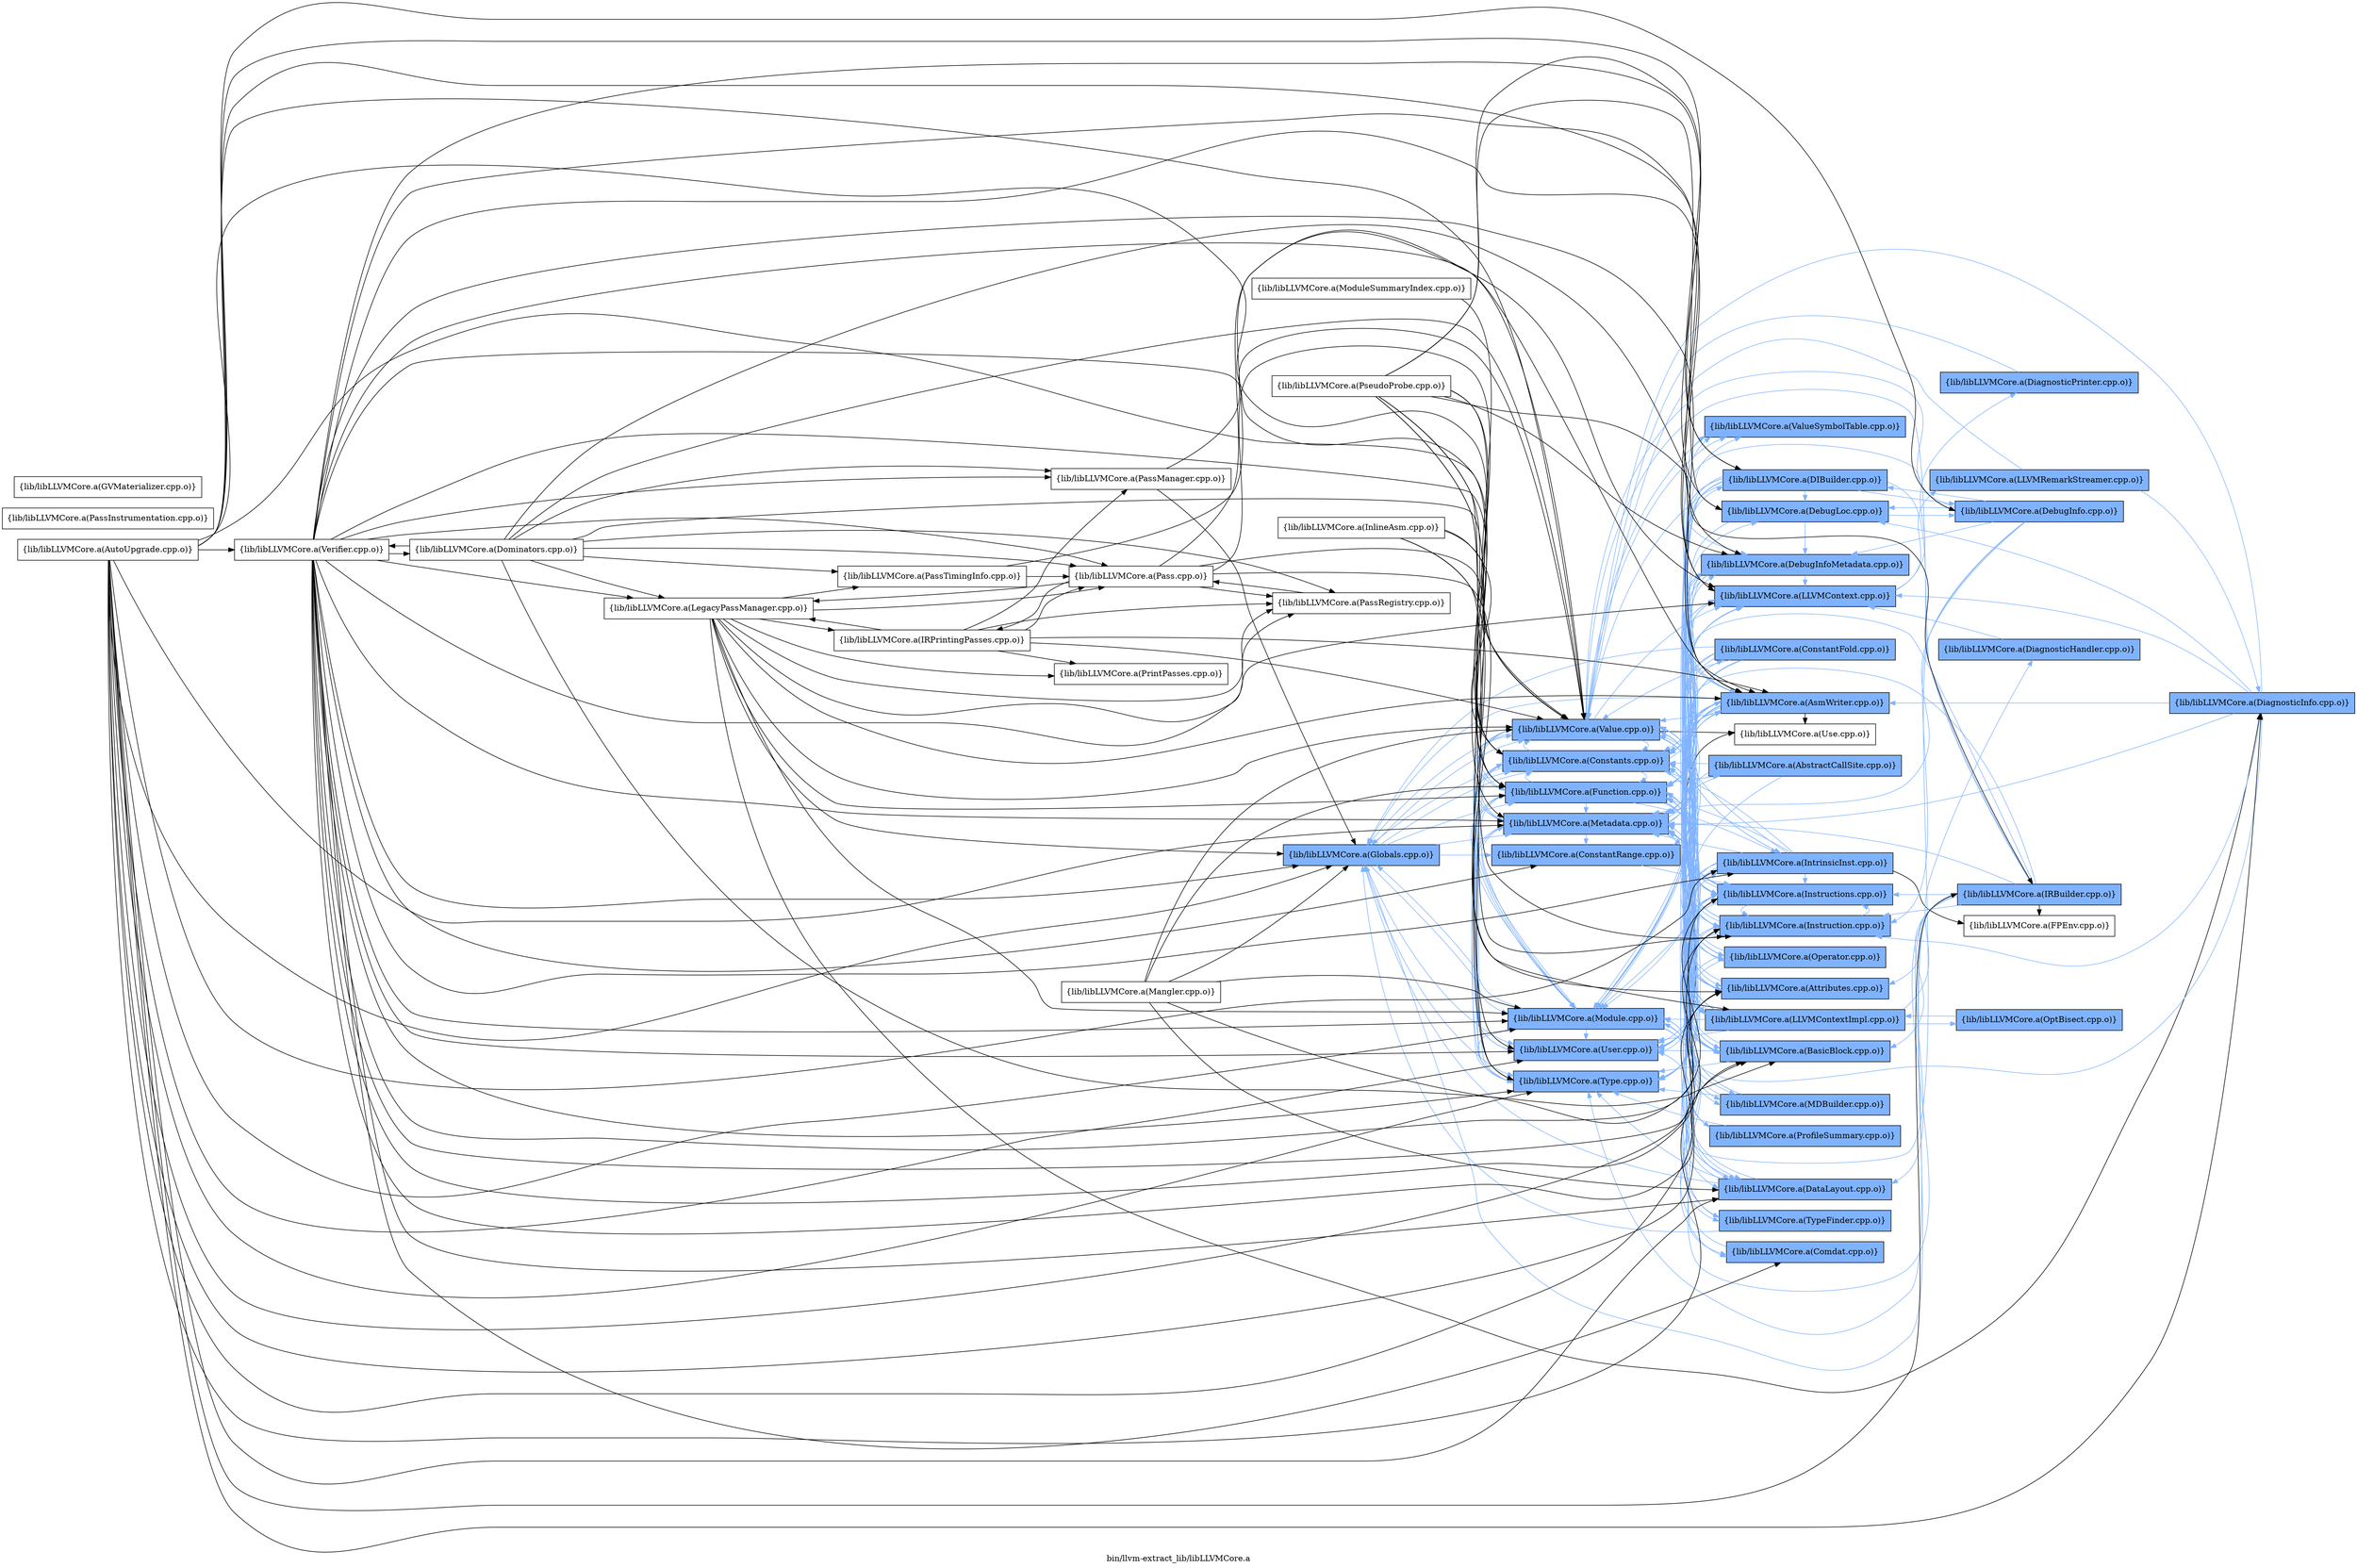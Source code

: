 digraph "bin/llvm-extract_lib/libLLVMCore.a" {
	label="bin/llvm-extract_lib/libLLVMCore.a";
	rankdir=LR;
	{ rank=same; Node0x55a597b49178;  }
	{ rank=same; Node0x55a597b43318; Node0x55a597b46fb8; Node0x55a597b499e8; Node0x55a597b43598; Node0x55a597b432c8; Node0x55a597b47198; Node0x55a597b45e88; Node0x55a597b45708;  }
	{ rank=same; Node0x55a597b48278; Node0x55a597b46298; Node0x55a597b477d8; Node0x55a597b44a88; Node0x55a597b45168; Node0x55a597b42dc8; Node0x55a597b48cc8; Node0x55a597b41158; Node0x55a597b468d8; Node0x55a597b474b8; Node0x55a597b46388; Node0x55a597b48098; Node0x55a597b471e8; Node0x55a597b46ab8; Node0x55a597b45de8; Node0x55a597b456b8; Node0x55a597b45938; Node0x55a597b42648; Node0x55a597b46f68; Node0x55a597b46978; Node0x55a597b458e8;  }
	{ rank=same; Node0x55a597b49b28; Node0x55a597b46d88; Node0x55a597b452f8; Node0x55a597b451b8; Node0x55a597b48ea8; Node0x55a597b45258; Node0x55a597b447b8;  }
	{ rank=same; Node0x55a597b49178;  }
	{ rank=same; Node0x55a597b43318; Node0x55a597b46fb8; Node0x55a597b499e8; Node0x55a597b43598; Node0x55a597b432c8; Node0x55a597b47198; Node0x55a597b45e88; Node0x55a597b45708;  }
	{ rank=same; Node0x55a597b48278; Node0x55a597b46298; Node0x55a597b477d8; Node0x55a597b44a88; Node0x55a597b45168; Node0x55a597b42dc8; Node0x55a597b48cc8; Node0x55a597b41158; Node0x55a597b468d8; Node0x55a597b474b8; Node0x55a597b46388; Node0x55a597b48098; Node0x55a597b471e8; Node0x55a597b46ab8; Node0x55a597b45de8; Node0x55a597b456b8; Node0x55a597b45938; Node0x55a597b42648; Node0x55a597b46f68; Node0x55a597b46978; Node0x55a597b458e8;  }
	{ rank=same; Node0x55a597b49b28; Node0x55a597b46d88; Node0x55a597b452f8; Node0x55a597b451b8; Node0x55a597b48ea8; Node0x55a597b45258; Node0x55a597b447b8;  }

	Node0x55a597b49178 [shape=record,shape=box,group=1,style=filled,fillcolor="0.600000 0.5 1",label="{lib/libLLVMCore.a(Globals.cpp.o)}"];
	Node0x55a597b49178 -> Node0x55a597b43318[color="0.600000 0.5 1"];
	Node0x55a597b49178 -> Node0x55a597b46fb8[color="0.600000 0.5 1"];
	Node0x55a597b49178 -> Node0x55a597b499e8[color="0.600000 0.5 1"];
	Node0x55a597b49178 -> Node0x55a597b43598[color="0.600000 0.5 1"];
	Node0x55a597b49178 -> Node0x55a597b432c8[color="0.600000 0.5 1"];
	Node0x55a597b49178 -> Node0x55a597b47198[color="0.600000 0.5 1"];
	Node0x55a597b49178 -> Node0x55a597b45e88[color="0.600000 0.5 1"];
	Node0x55a597b49178 -> Node0x55a597b45708[color="0.600000 0.5 1"];
	Node0x55a597b47fa8 [shape=record,shape=box,group=0,label="{lib/libLLVMCore.a(IRPrintingPasses.cpp.o)}"];
	Node0x55a597b47fa8 -> Node0x55a597b471e8;
	Node0x55a597b47fa8 -> Node0x55a597b47418;
	Node0x55a597b47fa8 -> Node0x55a597b43bd8;
	Node0x55a597b47fa8 -> Node0x55a597b44a38;
	Node0x55a597b47fa8 -> Node0x55a597b44268;
	Node0x55a597b47fa8 -> Node0x55a597b42968;
	Node0x55a597b47fa8 -> Node0x55a597b45708;
	Node0x55a597b474b8 [shape=record,shape=box,group=1,style=filled,fillcolor="0.600000 0.5 1",label="{lib/libLLVMCore.a(LLVMContext.cpp.o)}"];
	Node0x55a597b474b8 -> Node0x55a597b471e8[color="0.600000 0.5 1"];
	Node0x55a597b474b8 -> Node0x55a597b46d88[color="0.600000 0.5 1"];
	Node0x55a597b474b8 -> Node0x55a597b45938[color="0.600000 0.5 1"];
	Node0x55a597b474b8 -> Node0x55a597b452f8[color="0.600000 0.5 1"];
	Node0x55a597b47418 [shape=record,shape=box,group=0,label="{lib/libLLVMCore.a(LegacyPassManager.cpp.o)}"];
	Node0x55a597b47418 -> Node0x55a597b471e8;
	Node0x55a597b47418 -> Node0x55a597b499e8;
	Node0x55a597b47418 -> Node0x55a597b49178;
	Node0x55a597b47418 -> Node0x55a597b47fa8;
	Node0x55a597b47418 -> Node0x55a597b474b8;
	Node0x55a597b47418 -> Node0x55a597b45348;
	Node0x55a597b47418 -> Node0x55a597b432c8;
	Node0x55a597b47418 -> Node0x55a597b43bd8;
	Node0x55a597b47418 -> Node0x55a597b44268;
	Node0x55a597b47418 -> Node0x55a597b435e8;
	Node0x55a597b47418 -> Node0x55a597b42968;
	Node0x55a597b47418 -> Node0x55a597b45708;
	Node0x55a597b432c8 [shape=record,shape=box,group=1,style=filled,fillcolor="0.600000 0.5 1",label="{lib/libLLVMCore.a(Module.cpp.o)}"];
	Node0x55a597b432c8 -> Node0x55a597b471e8[color="0.600000 0.5 1"];
	Node0x55a597b432c8 -> Node0x55a597b42648[color="0.600000 0.5 1"];
	Node0x55a597b432c8 -> Node0x55a597b46fb8[color="0.600000 0.5 1"];
	Node0x55a597b432c8 -> Node0x55a597b499e8[color="0.600000 0.5 1"];
	Node0x55a597b432c8 -> Node0x55a597b48cc8[color="0.600000 0.5 1"];
	Node0x55a597b432c8 -> Node0x55a597b49178[color="0.600000 0.5 1"];
	Node0x55a597b432c8 -> Node0x55a597b474b8[color="0.600000 0.5 1"];
	Node0x55a597b432c8 -> Node0x55a597b43598[color="0.600000 0.5 1"];
	Node0x55a597b432c8 -> Node0x55a597b46f68[color="0.600000 0.5 1"];
	Node0x55a597b432c8 -> Node0x55a597b47198[color="0.600000 0.5 1"];
	Node0x55a597b432c8 -> Node0x55a597b46978[color="0.600000 0.5 1"];
	Node0x55a597b432c8 -> Node0x55a597b45e88[color="0.600000 0.5 1"];
	Node0x55a597b432c8 -> Node0x55a597b45708[color="0.600000 0.5 1"];
	Node0x55a597b432c8 -> Node0x55a597b48098[color="0.600000 0.5 1"];
	Node0x55a597b45708 [shape=record,shape=box,group=1,style=filled,fillcolor="0.600000 0.5 1",label="{lib/libLLVMCore.a(Value.cpp.o)}"];
	Node0x55a597b45708 -> Node0x55a597b45168[color="0.600000 0.5 1"];
	Node0x55a597b45708 -> Node0x55a597b42dc8[color="0.600000 0.5 1"];
	Node0x55a597b45708 -> Node0x55a597b46fb8[color="0.600000 0.5 1"];
	Node0x55a597b45708 -> Node0x55a597b499e8[color="0.600000 0.5 1"];
	Node0x55a597b45708 -> Node0x55a597b48cc8[color="0.600000 0.5 1"];
	Node0x55a597b45708 -> Node0x55a597b49178[color="0.600000 0.5 1"];
	Node0x55a597b45708 -> Node0x55a597b477d8[color="0.600000 0.5 1"];
	Node0x55a597b45708 -> Node0x55a597b48278[color="0.600000 0.5 1"];
	Node0x55a597b45708 -> Node0x55a597b474b8[color="0.600000 0.5 1"];
	Node0x55a597b45708 -> Node0x55a597b45938[color="0.600000 0.5 1"];
	Node0x55a597b45708 -> Node0x55a597b43598[color="0.600000 0.5 1"];
	Node0x55a597b45708 -> Node0x55a597b44a88[color="0.600000 0.5 1"];
	Node0x55a597b45708 -> Node0x55a597b47198[color="0.600000 0.5 1"];
	Node0x55a597b45708 -> Node0x55a597b458e8;
	Node0x55a597b45708 -> Node0x55a597b45e88[color="0.600000 0.5 1"];
	Node0x55a597b45708 -> Node0x55a597b48098[color="0.600000 0.5 1"];
	Node0x55a597b43bd8 [shape=record,shape=box,group=0,label="{lib/libLLVMCore.a(Pass.cpp.o)}"];
	Node0x55a597b43bd8 -> Node0x55a597b45168;
	Node0x55a597b43bd8 -> Node0x55a597b499e8;
	Node0x55a597b43bd8 -> Node0x55a597b47fa8;
	Node0x55a597b43bd8 -> Node0x55a597b474b8;
	Node0x55a597b43bd8 -> Node0x55a597b47418;
	Node0x55a597b43bd8 -> Node0x55a597b44268;
	Node0x55a597b43bd8 -> Node0x55a597b45708;
	Node0x55a597b44a38 [shape=record,shape=box,group=0,label="{lib/libLLVMCore.a(PassManager.cpp.o)}"];
	Node0x55a597b44a38 -> Node0x55a597b49178;
	Node0x55a597b44a38 -> Node0x55a597b45708;
	Node0x55a597b44268 [shape=record,shape=box,group=0,label="{lib/libLLVMCore.a(PassRegistry.cpp.o)}"];
	Node0x55a597b44268 -> Node0x55a597b43bd8;
	Node0x55a597b45168 [shape=record,shape=box,group=1,style=filled,fillcolor="0.600000 0.5 1",label="{lib/libLLVMCore.a(Attributes.cpp.o)}"];
	Node0x55a597b45168 -> Node0x55a597b471e8[color="0.600000 0.5 1"];
	Node0x55a597b45168 -> Node0x55a597b499e8[color="0.600000 0.5 1"];
	Node0x55a597b42648 [shape=record,shape=box,group=1,style=filled,fillcolor="0.600000 0.5 1",label="{lib/libLLVMCore.a(Comdat.cpp.o)}"];
	Node0x55a597b42648 -> Node0x55a597b432c8[color="0.600000 0.5 1"];
	Node0x55a597b43318 [shape=record,shape=box,group=1,style=filled,fillcolor="0.600000 0.5 1",label="{lib/libLLVMCore.a(ConstantRange.cpp.o)}"];
	Node0x55a597b43318 -> Node0x55a597b48278[color="0.600000 0.5 1"];
	Node0x55a597b46fb8 [shape=record,shape=box,group=1,style=filled,fillcolor="0.600000 0.5 1",label="{lib/libLLVMCore.a(Constants.cpp.o)}"];
	Node0x55a597b46fb8 -> Node0x55a597b46298[color="0.600000 0.5 1"];
	Node0x55a597b46fb8 -> Node0x55a597b499e8[color="0.600000 0.5 1"];
	Node0x55a597b46fb8 -> Node0x55a597b49178[color="0.600000 0.5 1"];
	Node0x55a597b46fb8 -> Node0x55a597b477d8[color="0.600000 0.5 1"];
	Node0x55a597b46fb8 -> Node0x55a597b48278[color="0.600000 0.5 1"];
	Node0x55a597b46fb8 -> Node0x55a597b44a88[color="0.600000 0.5 1"];
	Node0x55a597b46fb8 -> Node0x55a597b47198[color="0.600000 0.5 1"];
	Node0x55a597b46fb8 -> Node0x55a597b45e88[color="0.600000 0.5 1"];
	Node0x55a597b46fb8 -> Node0x55a597b45708[color="0.600000 0.5 1"];
	Node0x55a597b45de8 [shape=record,shape=box,group=1,style=filled,fillcolor="0.600000 0.5 1",label="{lib/libLLVMCore.a(DebugLoc.cpp.o)}"];
	Node0x55a597b45de8 -> Node0x55a597b46ab8[color="0.600000 0.5 1"];
	Node0x55a597b45de8 -> Node0x55a597b451b8[color="0.600000 0.5 1"];
	Node0x55a597b45de8 -> Node0x55a597b43598[color="0.600000 0.5 1"];
	Node0x55a597b499e8 [shape=record,shape=box,group=1,style=filled,fillcolor="0.600000 0.5 1",label="{lib/libLLVMCore.a(Function.cpp.o)}"];
	Node0x55a597b499e8 -> Node0x55a597b45168[color="0.600000 0.5 1"];
	Node0x55a597b499e8 -> Node0x55a597b42dc8[color="0.600000 0.5 1"];
	Node0x55a597b499e8 -> Node0x55a597b46fb8[color="0.600000 0.5 1"];
	Node0x55a597b499e8 -> Node0x55a597b48cc8[color="0.600000 0.5 1"];
	Node0x55a597b499e8 -> Node0x55a597b41158[color="0.600000 0.5 1"];
	Node0x55a597b499e8 -> Node0x55a597b48278[color="0.600000 0.5 1"];
	Node0x55a597b499e8 -> Node0x55a597b468d8[color="0.600000 0.5 1"];
	Node0x55a597b499e8 -> Node0x55a597b474b8[color="0.600000 0.5 1"];
	Node0x55a597b499e8 -> Node0x55a597b46388[color="0.600000 0.5 1"];
	Node0x55a597b499e8 -> Node0x55a597b43598[color="0.600000 0.5 1"];
	Node0x55a597b499e8 -> Node0x55a597b432c8[color="0.600000 0.5 1"];
	Node0x55a597b499e8 -> Node0x55a597b47198[color="0.600000 0.5 1"];
	Node0x55a597b499e8 -> Node0x55a597b45e88[color="0.600000 0.5 1"];
	Node0x55a597b499e8 -> Node0x55a597b45708[color="0.600000 0.5 1"];
	Node0x55a597b499e8 -> Node0x55a597b48098[color="0.600000 0.5 1"];
	Node0x55a597b477d8 [shape=record,shape=box,group=1,style=filled,fillcolor="0.600000 0.5 1",label="{lib/libLLVMCore.a(Instruction.cpp.o)}"];
	Node0x55a597b477d8 -> Node0x55a597b45168[color="0.600000 0.5 1"];
	Node0x55a597b477d8 -> Node0x55a597b42dc8[color="0.600000 0.5 1"];
	Node0x55a597b477d8 -> Node0x55a597b46fb8[color="0.600000 0.5 1"];
	Node0x55a597b477d8 -> Node0x55a597b48278[color="0.600000 0.5 1"];
	Node0x55a597b477d8 -> Node0x55a597b43598[color="0.600000 0.5 1"];
	Node0x55a597b477d8 -> Node0x55a597b45e88[color="0.600000 0.5 1"];
	Node0x55a597b477d8 -> Node0x55a597b45708[color="0.600000 0.5 1"];
	Node0x55a597b48278 [shape=record,shape=box,group=1,style=filled,fillcolor="0.600000 0.5 1",label="{lib/libLLVMCore.a(Instructions.cpp.o)}"];
	Node0x55a597b48278 -> Node0x55a597b45168[color="0.600000 0.5 1"];
	Node0x55a597b48278 -> Node0x55a597b42dc8[color="0.600000 0.5 1"];
	Node0x55a597b48278 -> Node0x55a597b46fb8[color="0.600000 0.5 1"];
	Node0x55a597b48278 -> Node0x55a597b499e8[color="0.600000 0.5 1"];
	Node0x55a597b48278 -> Node0x55a597b48cc8[color="0.600000 0.5 1"];
	Node0x55a597b48278 -> Node0x55a597b477d8[color="0.600000 0.5 1"];
	Node0x55a597b48278 -> Node0x55a597b45938[color="0.600000 0.5 1"];
	Node0x55a597b48278 -> Node0x55a597b46388[color="0.600000 0.5 1"];
	Node0x55a597b48278 -> Node0x55a597b43598[color="0.600000 0.5 1"];
	Node0x55a597b48278 -> Node0x55a597b432c8[color="0.600000 0.5 1"];
	Node0x55a597b48278 -> Node0x55a597b44a88[color="0.600000 0.5 1"];
	Node0x55a597b48278 -> Node0x55a597b47198[color="0.600000 0.5 1"];
	Node0x55a597b48278 -> Node0x55a597b45e88[color="0.600000 0.5 1"];
	Node0x55a597b48278 -> Node0x55a597b45708[color="0.600000 0.5 1"];
	Node0x55a597b43598 [shape=record,shape=box,group=1,style=filled,fillcolor="0.600000 0.5 1",label="{lib/libLLVMCore.a(Metadata.cpp.o)}"];
	Node0x55a597b43598 -> Node0x55a597b471e8[color="0.600000 0.5 1"];
	Node0x55a597b43598 -> Node0x55a597b43318[color="0.600000 0.5 1"];
	Node0x55a597b43598 -> Node0x55a597b46fb8[color="0.600000 0.5 1"];
	Node0x55a597b43598 -> Node0x55a597b46ab8[color="0.600000 0.5 1"];
	Node0x55a597b43598 -> Node0x55a597b45de8[color="0.600000 0.5 1"];
	Node0x55a597b43598 -> Node0x55a597b456b8[color="0.600000 0.5 1"];
	Node0x55a597b43598 -> Node0x55a597b474b8[color="0.600000 0.5 1"];
	Node0x55a597b43598 -> Node0x55a597b45938[color="0.600000 0.5 1"];
	Node0x55a597b43598 -> Node0x55a597b46388[color="0.600000 0.5 1"];
	Node0x55a597b43598 -> Node0x55a597b432c8[color="0.600000 0.5 1"];
	Node0x55a597b43598 -> Node0x55a597b47198[color="0.600000 0.5 1"];
	Node0x55a597b43598 -> Node0x55a597b45708[color="0.600000 0.5 1"];
	Node0x55a597b42698 [shape=record,shape=box,group=0,label="{lib/libLLVMCore.a(ModuleSummaryIndex.cpp.o)}"];
	Node0x55a597b42698 -> Node0x55a597b45708;
	Node0x55a597b44a88 [shape=record,shape=box,group=1,style=filled,fillcolor="0.600000 0.5 1",label="{lib/libLLVMCore.a(Operator.cpp.o)}"];
	Node0x55a597b44a88 -> Node0x55a597b46fb8[color="0.600000 0.5 1"];
	Node0x55a597b44a88 -> Node0x55a597b499e8[color="0.600000 0.5 1"];
	Node0x55a597b44a88 -> Node0x55a597b48cc8[color="0.600000 0.5 1"];
	Node0x55a597b44a88 -> Node0x55a597b47198[color="0.600000 0.5 1"];
	Node0x55a597b47198 [shape=record,shape=box,group=1,style=filled,fillcolor="0.600000 0.5 1",label="{lib/libLLVMCore.a(Type.cpp.o)}"];
	Node0x55a597b47198 -> Node0x55a597b46fb8[color="0.600000 0.5 1"];
	Node0x55a597b45e88 [shape=record,shape=box,group=1,style=filled,fillcolor="0.600000 0.5 1",label="{lib/libLLVMCore.a(User.cpp.o)}"];
	Node0x55a597b45e88 -> Node0x55a597b468d8[color="0.600000 0.5 1"];
	Node0x55a597b45e88 -> Node0x55a597b458e8;
	Node0x55a597b471e8 [shape=record,shape=box,group=1,style=filled,fillcolor="0.600000 0.5 1",label="{lib/libLLVMCore.a(AsmWriter.cpp.o)}"];
	Node0x55a597b471e8 -> Node0x55a597b45168[color="0.600000 0.5 1"];
	Node0x55a597b471e8 -> Node0x55a597b42dc8[color="0.600000 0.5 1"];
	Node0x55a597b471e8 -> Node0x55a597b42648[color="0.600000 0.5 1"];
	Node0x55a597b471e8 -> Node0x55a597b43318[color="0.600000 0.5 1"];
	Node0x55a597b471e8 -> Node0x55a597b46fb8[color="0.600000 0.5 1"];
	Node0x55a597b471e8 -> Node0x55a597b46ab8[color="0.600000 0.5 1"];
	Node0x55a597b471e8 -> Node0x55a597b499e8[color="0.600000 0.5 1"];
	Node0x55a597b471e8 -> Node0x55a597b49178[color="0.600000 0.5 1"];
	Node0x55a597b471e8 -> Node0x55a597b477d8[color="0.600000 0.5 1"];
	Node0x55a597b471e8 -> Node0x55a597b48278[color="0.600000 0.5 1"];
	Node0x55a597b471e8 -> Node0x55a597b468d8[color="0.600000 0.5 1"];
	Node0x55a597b471e8 -> Node0x55a597b474b8[color="0.600000 0.5 1"];
	Node0x55a597b471e8 -> Node0x55a597b43598[color="0.600000 0.5 1"];
	Node0x55a597b471e8 -> Node0x55a597b432c8[color="0.600000 0.5 1"];
	Node0x55a597b471e8 -> Node0x55a597b44a88[color="0.600000 0.5 1"];
	Node0x55a597b471e8 -> Node0x55a597b47198[color="0.600000 0.5 1"];
	Node0x55a597b471e8 -> Node0x55a597b46978[color="0.600000 0.5 1"];
	Node0x55a597b471e8 -> Node0x55a597b458e8;
	Node0x55a597b471e8 -> Node0x55a597b45e88[color="0.600000 0.5 1"];
	Node0x55a597b471e8 -> Node0x55a597b45708[color="0.600000 0.5 1"];
	Node0x55a597b458e8 [shape=record,shape=box,group=0,label="{lib/libLLVMCore.a(Use.cpp.o)}"];
	Node0x55a597b42dc8 [shape=record,shape=box,group=1,style=filled,fillcolor="0.600000 0.5 1",label="{lib/libLLVMCore.a(BasicBlock.cpp.o)}"];
	Node0x55a597b42dc8 -> Node0x55a597b46fb8[color="0.600000 0.5 1"];
	Node0x55a597b42dc8 -> Node0x55a597b477d8[color="0.600000 0.5 1"];
	Node0x55a597b42dc8 -> Node0x55a597b48278[color="0.600000 0.5 1"];
	Node0x55a597b42dc8 -> Node0x55a597b43598[color="0.600000 0.5 1"];
	Node0x55a597b42dc8 -> Node0x55a597b47198[color="0.600000 0.5 1"];
	Node0x55a597b42dc8 -> Node0x55a597b45e88[color="0.600000 0.5 1"];
	Node0x55a597b42dc8 -> Node0x55a597b45708[color="0.600000 0.5 1"];
	Node0x55a597b42dc8 -> Node0x55a597b48098[color="0.600000 0.5 1"];
	Node0x55a597b46ab8 [shape=record,shape=box,group=1,style=filled,fillcolor="0.600000 0.5 1",label="{lib/libLLVMCore.a(DebugInfoMetadata.cpp.o)}"];
	Node0x55a597b46ab8 -> Node0x55a597b46fb8[color="0.600000 0.5 1"];
	Node0x55a597b46ab8 -> Node0x55a597b474b8[color="0.600000 0.5 1"];
	Node0x55a597b46ab8 -> Node0x55a597b45938[color="0.600000 0.5 1"];
	Node0x55a597b46ab8 -> Node0x55a597b43598[color="0.600000 0.5 1"];
	Node0x55a597b46ab8 -> Node0x55a597b47198[color="0.600000 0.5 1"];
	Node0x55a597b468d8 [shape=record,shape=box,group=1,style=filled,fillcolor="0.600000 0.5 1",label="{lib/libLLVMCore.a(IntrinsicInst.cpp.o)}"];
	Node0x55a597b468d8 -> Node0x55a597b42dc8[color="0.600000 0.5 1"];
	Node0x55a597b468d8 -> Node0x55a597b46fb8[color="0.600000 0.5 1"];
	Node0x55a597b468d8 -> Node0x55a597b46ab8[color="0.600000 0.5 1"];
	Node0x55a597b468d8 -> Node0x55a597b499e8[color="0.600000 0.5 1"];
	Node0x55a597b468d8 -> Node0x55a597b48cc8[color="0.600000 0.5 1"];
	Node0x55a597b468d8 -> Node0x55a597b49b28;
	Node0x55a597b468d8 -> Node0x55a597b477d8[color="0.600000 0.5 1"];
	Node0x55a597b468d8 -> Node0x55a597b48278[color="0.600000 0.5 1"];
	Node0x55a597b468d8 -> Node0x55a597b43598[color="0.600000 0.5 1"];
	Node0x55a597b468d8 -> Node0x55a597b432c8[color="0.600000 0.5 1"];
	Node0x55a597b468d8 -> Node0x55a597b47198[color="0.600000 0.5 1"];
	Node0x55a597b468d8 -> Node0x55a597b45e88[color="0.600000 0.5 1"];
	Node0x55a597b468d8 -> Node0x55a597b45708[color="0.600000 0.5 1"];
	Node0x55a597b46978 [shape=record,shape=box,group=1,style=filled,fillcolor="0.600000 0.5 1",label="{lib/libLLVMCore.a(TypeFinder.cpp.o)}"];
	Node0x55a597b46978 -> Node0x55a597b499e8[color="0.600000 0.5 1"];
	Node0x55a597b46978 -> Node0x55a597b49178[color="0.600000 0.5 1"];
	Node0x55a597b46978 -> Node0x55a597b43598[color="0.600000 0.5 1"];
	Node0x55a597b48098 [shape=record,shape=box,group=1,style=filled,fillcolor="0.600000 0.5 1",label="{lib/libLLVMCore.a(ValueSymbolTable.cpp.o)}"];
	Node0x55a597b48098 -> Node0x55a597b45708[color="0.600000 0.5 1"];
	Node0x55a597b46298 [shape=record,shape=box,group=1,style=filled,fillcolor="0.600000 0.5 1",label="{lib/libLLVMCore.a(ConstantFold.cpp.o)}"];
	Node0x55a597b46298 -> Node0x55a597b46fb8[color="0.600000 0.5 1"];
	Node0x55a597b46298 -> Node0x55a597b499e8[color="0.600000 0.5 1"];
	Node0x55a597b46298 -> Node0x55a597b49178[color="0.600000 0.5 1"];
	Node0x55a597b46298 -> Node0x55a597b48278[color="0.600000 0.5 1"];
	Node0x55a597b46298 -> Node0x55a597b432c8[color="0.600000 0.5 1"];
	Node0x55a597b46298 -> Node0x55a597b44a88[color="0.600000 0.5 1"];
	Node0x55a597b46298 -> Node0x55a597b47198[color="0.600000 0.5 1"];
	Node0x55a597b46298 -> Node0x55a597b45708[color="0.600000 0.5 1"];
	Node0x55a597b45938 [shape=record,shape=box,group=1,style=filled,fillcolor="0.600000 0.5 1",label="{lib/libLLVMCore.a(LLVMContextImpl.cpp.o)}"];
	Node0x55a597b45938 -> Node0x55a597b471e8[color="0.600000 0.5 1"];
	Node0x55a597b45938 -> Node0x55a597b46fb8[color="0.600000 0.5 1"];
	Node0x55a597b45938 -> Node0x55a597b46ab8[color="0.600000 0.5 1"];
	Node0x55a597b45938 -> Node0x55a597b474b8[color="0.600000 0.5 1"];
	Node0x55a597b45938 -> Node0x55a597b45258[color="0.600000 0.5 1"];
	Node0x55a597b45938 -> Node0x55a597b43598[color="0.600000 0.5 1"];
	Node0x55a597b45938 -> Node0x55a597b432c8[color="0.600000 0.5 1"];
	Node0x55a597b45938 -> Node0x55a597b447b8[color="0.600000 0.5 1"];
	Node0x55a597b45938 -> Node0x55a597b45e88[color="0.600000 0.5 1"];
	Node0x55a597b45938 -> Node0x55a597b45708[color="0.600000 0.5 1"];
	Node0x55a597b451b8 [shape=record,shape=box,group=1,style=filled,fillcolor="0.600000 0.5 1",label="{lib/libLLVMCore.a(DebugInfo.cpp.o)}"];
	Node0x55a597b451b8 -> Node0x55a597b46ab8[color="0.600000 0.5 1"];
	Node0x55a597b451b8 -> Node0x55a597b45de8[color="0.600000 0.5 1"];
	Node0x55a597b451b8 -> Node0x55a597b456b8[color="0.600000 0.5 1"];
	Node0x55a597b451b8 -> Node0x55a597b499e8[color="0.600000 0.5 1"];
	Node0x55a597b451b8 -> Node0x55a597b477d8[color="0.600000 0.5 1"];
	Node0x55a597b451b8 -> Node0x55a597b43598[color="0.600000 0.5 1"];
	Node0x55a597b451b8 -> Node0x55a597b432c8[color="0.600000 0.5 1"];
	Node0x55a597b451b8 -> Node0x55a597b45708[color="0.600000 0.5 1"];
	Node0x55a597b456b8 [shape=record,shape=box,group=1,style=filled,fillcolor="0.600000 0.5 1",label="{lib/libLLVMCore.a(DIBuilder.cpp.o)}"];
	Node0x55a597b456b8 -> Node0x55a597b45168[color="0.600000 0.5 1"];
	Node0x55a597b456b8 -> Node0x55a597b42dc8[color="0.600000 0.5 1"];
	Node0x55a597b456b8 -> Node0x55a597b46fb8[color="0.600000 0.5 1"];
	Node0x55a597b456b8 -> Node0x55a597b46ab8[color="0.600000 0.5 1"];
	Node0x55a597b456b8 -> Node0x55a597b45de8[color="0.600000 0.5 1"];
	Node0x55a597b456b8 -> Node0x55a597b451b8[color="0.600000 0.5 1"];
	Node0x55a597b456b8 -> Node0x55a597b499e8[color="0.600000 0.5 1"];
	Node0x55a597b456b8 -> Node0x55a597b48ea8[color="0.600000 0.5 1"];
	Node0x55a597b456b8 -> Node0x55a597b477d8[color="0.600000 0.5 1"];
	Node0x55a597b456b8 -> Node0x55a597b48278[color="0.600000 0.5 1"];
	Node0x55a597b456b8 -> Node0x55a597b43598[color="0.600000 0.5 1"];
	Node0x55a597b456b8 -> Node0x55a597b432c8[color="0.600000 0.5 1"];
	Node0x55a597b456b8 -> Node0x55a597b47198[color="0.600000 0.5 1"];
	Node0x55a597b456b8 -> Node0x55a597b45e88[color="0.600000 0.5 1"];
	Node0x55a597b456b8 -> Node0x55a597b45708[color="0.600000 0.5 1"];
	Node0x55a597b48ea8 [shape=record,shape=box,group=1,style=filled,fillcolor="0.600000 0.5 1",label="{lib/libLLVMCore.a(IRBuilder.cpp.o)}"];
	Node0x55a597b48ea8 -> Node0x55a597b45168[color="0.600000 0.5 1"];
	Node0x55a597b48ea8 -> Node0x55a597b42dc8[color="0.600000 0.5 1"];
	Node0x55a597b48ea8 -> Node0x55a597b46fb8[color="0.600000 0.5 1"];
	Node0x55a597b48ea8 -> Node0x55a597b499e8[color="0.600000 0.5 1"];
	Node0x55a597b48ea8 -> Node0x55a597b48cc8[color="0.600000 0.5 1"];
	Node0x55a597b48ea8 -> Node0x55a597b49178[color="0.600000 0.5 1"];
	Node0x55a597b48ea8 -> Node0x55a597b49b28;
	Node0x55a597b48ea8 -> Node0x55a597b477d8[color="0.600000 0.5 1"];
	Node0x55a597b48ea8 -> Node0x55a597b48278[color="0.600000 0.5 1"];
	Node0x55a597b48ea8 -> Node0x55a597b43598[color="0.600000 0.5 1"];
	Node0x55a597b48ea8 -> Node0x55a597b47198[color="0.600000 0.5 1"];
	Node0x55a597b48ea8 -> Node0x55a597b45e88[color="0.600000 0.5 1"];
	Node0x55a597b48ea8 -> Node0x55a597b45708[color="0.600000 0.5 1"];
	Node0x55a597b48cc8 [shape=record,shape=box,group=1,style=filled,fillcolor="0.600000 0.5 1",label="{lib/libLLVMCore.a(DataLayout.cpp.o)}"];
	Node0x55a597b48cc8 -> Node0x55a597b499e8[color="0.600000 0.5 1"];
	Node0x55a597b48cc8 -> Node0x55a597b49178[color="0.600000 0.5 1"];
	Node0x55a597b48cc8 -> Node0x55a597b432c8[color="0.600000 0.5 1"];
	Node0x55a597b48cc8 -> Node0x55a597b47198[color="0.600000 0.5 1"];
	Node0x55a597b41158 [shape=record,shape=box,group=1,style=filled,fillcolor="0.600000 0.5 1",label="{lib/libLLVMCore.a(AbstractCallSite.cpp.o)}"];
	Node0x55a597b41158 -> Node0x55a597b46fb8[color="0.600000 0.5 1"];
	Node0x55a597b41158 -> Node0x55a597b48278[color="0.600000 0.5 1"];
	Node0x55a597b41158 -> Node0x55a597b43598[color="0.600000 0.5 1"];
	Node0x55a597b41158 -> Node0x55a597b45e88[color="0.600000 0.5 1"];
	Node0x55a597b46388 [shape=record,shape=box,group=1,style=filled,fillcolor="0.600000 0.5 1",label="{lib/libLLVMCore.a(MDBuilder.cpp.o)}"];
	Node0x55a597b46388 -> Node0x55a597b46fb8[color="0.600000 0.5 1"];
	Node0x55a597b46388 -> Node0x55a597b43598[color="0.600000 0.5 1"];
	Node0x55a597b46388 -> Node0x55a597b47198[color="0.600000 0.5 1"];
	Node0x55a597b46388 -> Node0x55a597b45708[color="0.600000 0.5 1"];
	Node0x55a597b49b28 [shape=record,shape=box,group=0,label="{lib/libLLVMCore.a(FPEnv.cpp.o)}"];
	Node0x55a597b42968 [shape=record,shape=box,group=0,label="{lib/libLLVMCore.a(PrintPasses.cpp.o)}"];
	Node0x55a597b46d88 [shape=record,shape=box,group=1,style=filled,fillcolor="0.600000 0.5 1",label="{lib/libLLVMCore.a(DiagnosticPrinter.cpp.o)}"];
	Node0x55a597b46d88 -> Node0x55a597b45708[color="0.600000 0.5 1"];
	Node0x55a597b452f8 [shape=record,shape=box,group=1,style=filled,fillcolor="0.600000 0.5 1",label="{lib/libLLVMCore.a(LLVMRemarkStreamer.cpp.o)}"];
	Node0x55a597b452f8 -> Node0x55a597b45348[color="0.600000 0.5 1"];
	Node0x55a597b452f8 -> Node0x55a597b45708[color="0.600000 0.5 1"];
	Node0x55a597b45348 [shape=record,shape=box,group=1,style=filled,fillcolor="0.600000 0.5 1",label="{lib/libLLVMCore.a(DiagnosticInfo.cpp.o)}"];
	Node0x55a597b45348 -> Node0x55a597b471e8[color="0.600000 0.5 1"];
	Node0x55a597b45348 -> Node0x55a597b45de8[color="0.600000 0.5 1"];
	Node0x55a597b45348 -> Node0x55a597b499e8[color="0.600000 0.5 1"];
	Node0x55a597b45348 -> Node0x55a597b477d8[color="0.600000 0.5 1"];
	Node0x55a597b45348 -> Node0x55a597b474b8[color="0.600000 0.5 1"];
	Node0x55a597b45348 -> Node0x55a597b43598[color="0.600000 0.5 1"];
	Node0x55a597b45348 -> Node0x55a597b45708[color="0.600000 0.5 1"];
	Node0x55a597b45258 [shape=record,shape=box,group=1,style=filled,fillcolor="0.600000 0.5 1",label="{lib/libLLVMCore.a(DiagnosticHandler.cpp.o)}"];
	Node0x55a597b45258 -> Node0x55a597b474b8[color="0.600000 0.5 1"];
	Node0x55a597b447b8 [shape=record,shape=box,group=1,style=filled,fillcolor="0.600000 0.5 1",label="{lib/libLLVMCore.a(OptBisect.cpp.o)}"];
	Node0x55a597b447b8 -> Node0x55a597b45938[color="0.600000 0.5 1"];
	Node0x55a597b435e8 [shape=record,shape=box,group=0,label="{lib/libLLVMCore.a(PassTimingInfo.cpp.o)}"];
	Node0x55a597b435e8 -> Node0x55a597b471e8;
	Node0x55a597b435e8 -> Node0x55a597b43bd8;
	Node0x55a597b46f68 [shape=record,shape=box,group=1,style=filled,fillcolor="0.600000 0.5 1",label="{lib/libLLVMCore.a(ProfileSummary.cpp.o)}"];
	Node0x55a597b46f68 -> Node0x55a597b46fb8[color="0.600000 0.5 1"];
	Node0x55a597b46f68 -> Node0x55a597b43598[color="0.600000 0.5 1"];
	Node0x55a597b46f68 -> Node0x55a597b47198[color="0.600000 0.5 1"];
	Node0x55a597b43a98 [shape=record,shape=box,group=0,label="{lib/libLLVMCore.a(PassInstrumentation.cpp.o)}"];
	Node0x55a597b45ed8 [shape=record,shape=box,group=0,label="{lib/libLLVMCore.a(AutoUpgrade.cpp.o)}"];
	Node0x55a597b45ed8 -> Node0x55a597b45168;
	Node0x55a597b45ed8 -> Node0x55a597b42dc8;
	Node0x55a597b45ed8 -> Node0x55a597b46fb8;
	Node0x55a597b45ed8 -> Node0x55a597b451b8;
	Node0x55a597b45ed8 -> Node0x55a597b456b8;
	Node0x55a597b45ed8 -> Node0x55a597b499e8;
	Node0x55a597b45ed8 -> Node0x55a597b48cc8;
	Node0x55a597b45ed8 -> Node0x55a597b49178;
	Node0x55a597b45ed8 -> Node0x55a597b48ea8;
	Node0x55a597b45ed8 -> Node0x55a597b477d8;
	Node0x55a597b45ed8 -> Node0x55a597b48278;
	Node0x55a597b45ed8 -> Node0x55a597b468d8;
	Node0x55a597b45ed8 -> Node0x55a597b474b8;
	Node0x55a597b45ed8 -> Node0x55a597b45348;
	Node0x55a597b45ed8 -> Node0x55a597b43598;
	Node0x55a597b45ed8 -> Node0x55a597b432c8;
	Node0x55a597b45ed8 -> Node0x55a597b47198;
	Node0x55a597b45ed8 -> Node0x55a597b45e88;
	Node0x55a597b45ed8 -> Node0x55a597b45708;
	Node0x55a597b45ed8 -> Node0x55a597b45b68;
	Node0x55a597b44678 [shape=record,shape=box,group=0,label="{lib/libLLVMCore.a(InlineAsm.cpp.o)}"];
	Node0x55a597b44678 -> Node0x55a597b46fb8;
	Node0x55a597b44678 -> Node0x55a597b45938;
	Node0x55a597b44678 -> Node0x55a597b47198;
	Node0x55a597b44678 -> Node0x55a597b45708;
	Node0x55a597b45b68 [shape=record,shape=box,group=0,label="{lib/libLLVMCore.a(Verifier.cpp.o)}"];
	Node0x55a597b45b68 -> Node0x55a597b471e8;
	Node0x55a597b45b68 -> Node0x55a597b45168;
	Node0x55a597b45b68 -> Node0x55a597b42dc8;
	Node0x55a597b45b68 -> Node0x55a597b42648;
	Node0x55a597b45b68 -> Node0x55a597b43318;
	Node0x55a597b45b68 -> Node0x55a597b46fb8;
	Node0x55a597b45b68 -> Node0x55a597b46ab8;
	Node0x55a597b45b68 -> Node0x55a597b45de8;
	Node0x55a597b45b68 -> Node0x55a597b499e8;
	Node0x55a597b45b68 -> Node0x55a597b48cc8;
	Node0x55a597b45b68 -> Node0x55a597b49178;
	Node0x55a597b45b68 -> Node0x55a597b477d8;
	Node0x55a597b45b68 -> Node0x55a597b48278;
	Node0x55a597b45b68 -> Node0x55a597b468d8;
	Node0x55a597b45b68 -> Node0x55a597b474b8;
	Node0x55a597b45b68 -> Node0x55a597b47418;
	Node0x55a597b45b68 -> Node0x55a597b43598;
	Node0x55a597b45b68 -> Node0x55a597b432c8;
	Node0x55a597b45b68 -> Node0x55a597b43bd8;
	Node0x55a597b45b68 -> Node0x55a597b44a38;
	Node0x55a597b45b68 -> Node0x55a597b44268;
	Node0x55a597b45b68 -> Node0x55a597b47198;
	Node0x55a597b45b68 -> Node0x55a597b45e88;
	Node0x55a597b45b68 -> Node0x55a597b45708;
	Node0x55a597b45b68 -> Node0x55a597b43ae8;
	Node0x55a597b43ae8 [shape=record,shape=box,group=0,label="{lib/libLLVMCore.a(Dominators.cpp.o)}"];
	Node0x55a597b43ae8 -> Node0x55a597b471e8;
	Node0x55a597b43ae8 -> Node0x55a597b42dc8;
	Node0x55a597b43ae8 -> Node0x55a597b477d8;
	Node0x55a597b43ae8 -> Node0x55a597b47418;
	Node0x55a597b43ae8 -> Node0x55a597b43bd8;
	Node0x55a597b43ae8 -> Node0x55a597b44a38;
	Node0x55a597b43ae8 -> Node0x55a597b44268;
	Node0x55a597b43ae8 -> Node0x55a597b435e8;
	Node0x55a597b43ae8 -> Node0x55a597b45708;
	Node0x55a597b43ae8 -> Node0x55a597b45b68;
	Node0x55a597b42788 [shape=record,shape=box,group=0,label="{lib/libLLVMCore.a(PseudoProbe.cpp.o)}"];
	Node0x55a597b42788 -> Node0x55a597b46fb8;
	Node0x55a597b42788 -> Node0x55a597b46ab8;
	Node0x55a597b42788 -> Node0x55a597b45de8;
	Node0x55a597b42788 -> Node0x55a597b456b8;
	Node0x55a597b42788 -> Node0x55a597b48ea8;
	Node0x55a597b42788 -> Node0x55a597b477d8;
	Node0x55a597b42788 -> Node0x55a597b43598;
	Node0x55a597b42788 -> Node0x55a597b47198;
	Node0x55a597b42788 -> Node0x55a597b45e88;
	Node0x55a597b42788 -> Node0x55a597b45708;
	Node0x55a597b42aa8 [shape=record,shape=box,group=0,label="{lib/libLLVMCore.a(Mangler.cpp.o)}"];
	Node0x55a597b42aa8 -> Node0x55a597b45168;
	Node0x55a597b42aa8 -> Node0x55a597b499e8;
	Node0x55a597b42aa8 -> Node0x55a597b48cc8;
	Node0x55a597b42aa8 -> Node0x55a597b49178;
	Node0x55a597b42aa8 -> Node0x55a597b432c8;
	Node0x55a597b42aa8 -> Node0x55a597b45708;
	Node0x55a597b470a8 [shape=record,shape=box,group=0,label="{lib/libLLVMCore.a(GVMaterializer.cpp.o)}"];
}
